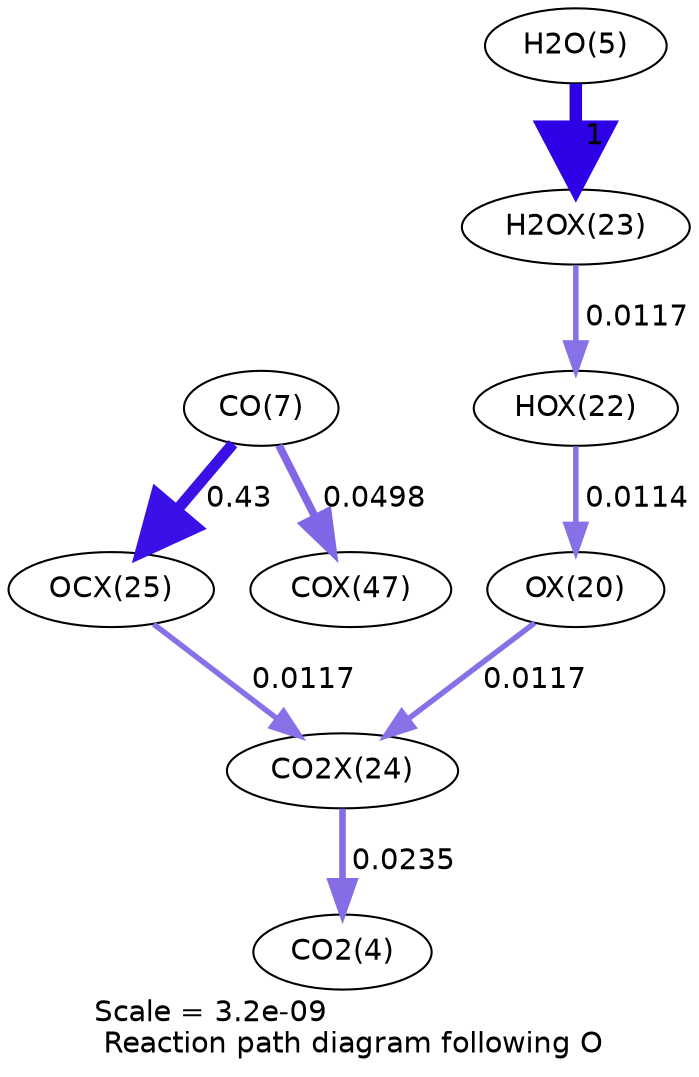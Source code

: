 digraph reaction_paths {
center=1;
s60 -> s58[fontname="Helvetica", penwidth=2.62, arrowsize=1.31, color="0.7, 0.511, 0.9"
, label=" 0.0114"];
s58 -> s62[fontname="Helvetica", penwidth=2.64, arrowsize=1.32, color="0.7, 0.512, 0.9"
, label=" 0.0117"];
s61 -> s60[fontname="Helvetica", penwidth=2.64, arrowsize=1.32, color="0.7, 0.512, 0.9"
, label=" 0.0117"];
s7 -> s61[fontname="Helvetica", penwidth=6, arrowsize=3, color="0.7, 1.5, 0.9"
, label=" 1"];
s9 -> s63[fontname="Helvetica", penwidth=5.36, arrowsize=2.68, color="0.7, 0.93, 0.9"
, label=" 0.43"];
s9 -> s69[fontname="Helvetica", penwidth=3.73, arrowsize=1.87, color="0.7, 0.55, 0.9"
, label=" 0.0498"];
s63 -> s62[fontname="Helvetica", penwidth=2.64, arrowsize=1.32, color="0.7, 0.512, 0.9"
, label=" 0.0117"];
s62 -> s6[fontname="Helvetica", penwidth=3.17, arrowsize=1.58, color="0.7, 0.523, 0.9"
, label=" 0.0235"];
s6 [ fontname="Helvetica", label="CO2(4)"];
s7 [ fontname="Helvetica", label="H2O(5)"];
s9 [ fontname="Helvetica", label="CO(7)"];
s58 [ fontname="Helvetica", label="OX(20)"];
s60 [ fontname="Helvetica", label="HOX(22)"];
s61 [ fontname="Helvetica", label="H2OX(23)"];
s62 [ fontname="Helvetica", label="CO2X(24)"];
s63 [ fontname="Helvetica", label="OCX(25)"];
s69 [ fontname="Helvetica", label="COX(47)"];
 label = "Scale = 3.2e-09\l Reaction path diagram following O";
 fontname = "Helvetica";
}
